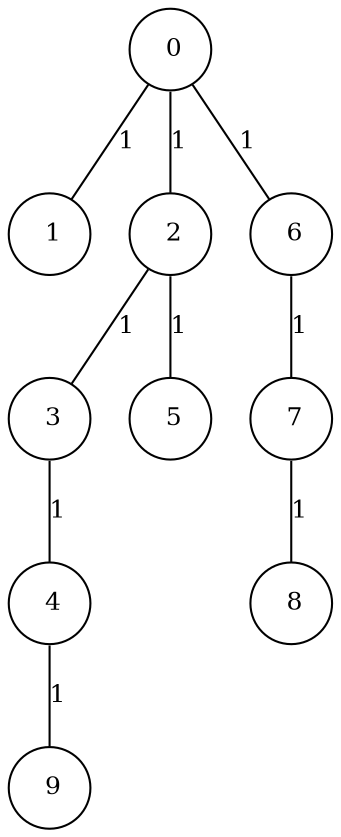 graph G {
size="8.5,11;"
ratio = "expand;"
fixedsize="true;"
overlap="scale;"
node[shape=circle,width=.12,hight=.12,fontsize=12]
edge[fontsize=12]

0[label=" 0" color=black, pos="0.83323854,0.87327134!"];
1[label=" 1" color=black, pos="1.9794341,1.9033663!"];
2[label=" 2" color=black, pos="2.6668803,1.163968!"];
3[label=" 3" color=black, pos="1.8889488,0.64970699!"];
4[label=" 4" color=black, pos="0.6294797,0.70061996!"];
5[label=" 5" color=black, pos="0.32877704,2.074161!"];
6[label=" 6" color=black, pos="2.2236564,2.510686!"];
7[label=" 7" color=black, pos="0.28004201,2.7192686!"];
8[label=" 8" color=black, pos="1.4714834,2.9443181!"];
9[label=" 9" color=black, pos="2.3363511,0.4345133!"];
0--1[label="1"]
0--2[label="1"]
0--6[label="1"]
2--3[label="1"]
2--5[label="1"]
3--4[label="1"]
4--9[label="1"]
6--7[label="1"]
7--8[label="1"]

}
